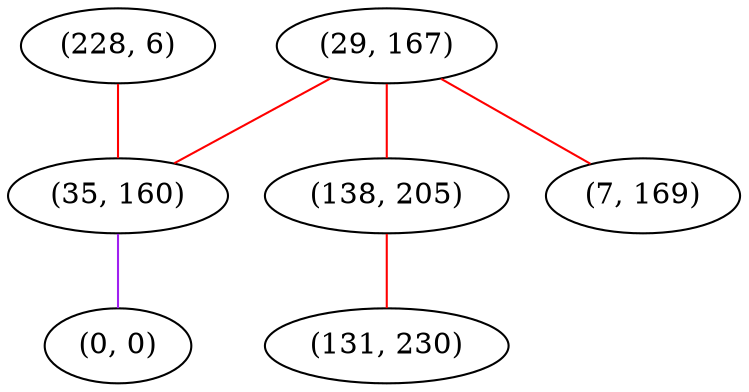 graph "" {
"(29, 167)";
"(228, 6)";
"(35, 160)";
"(138, 205)";
"(0, 0)";
"(131, 230)";
"(7, 169)";
"(29, 167)" -- "(35, 160)"  [color=red, key=0, weight=1];
"(29, 167)" -- "(138, 205)"  [color=red, key=0, weight=1];
"(29, 167)" -- "(7, 169)"  [color=red, key=0, weight=1];
"(228, 6)" -- "(35, 160)"  [color=red, key=0, weight=1];
"(35, 160)" -- "(0, 0)"  [color=purple, key=0, weight=4];
"(138, 205)" -- "(131, 230)"  [color=red, key=0, weight=1];
}
